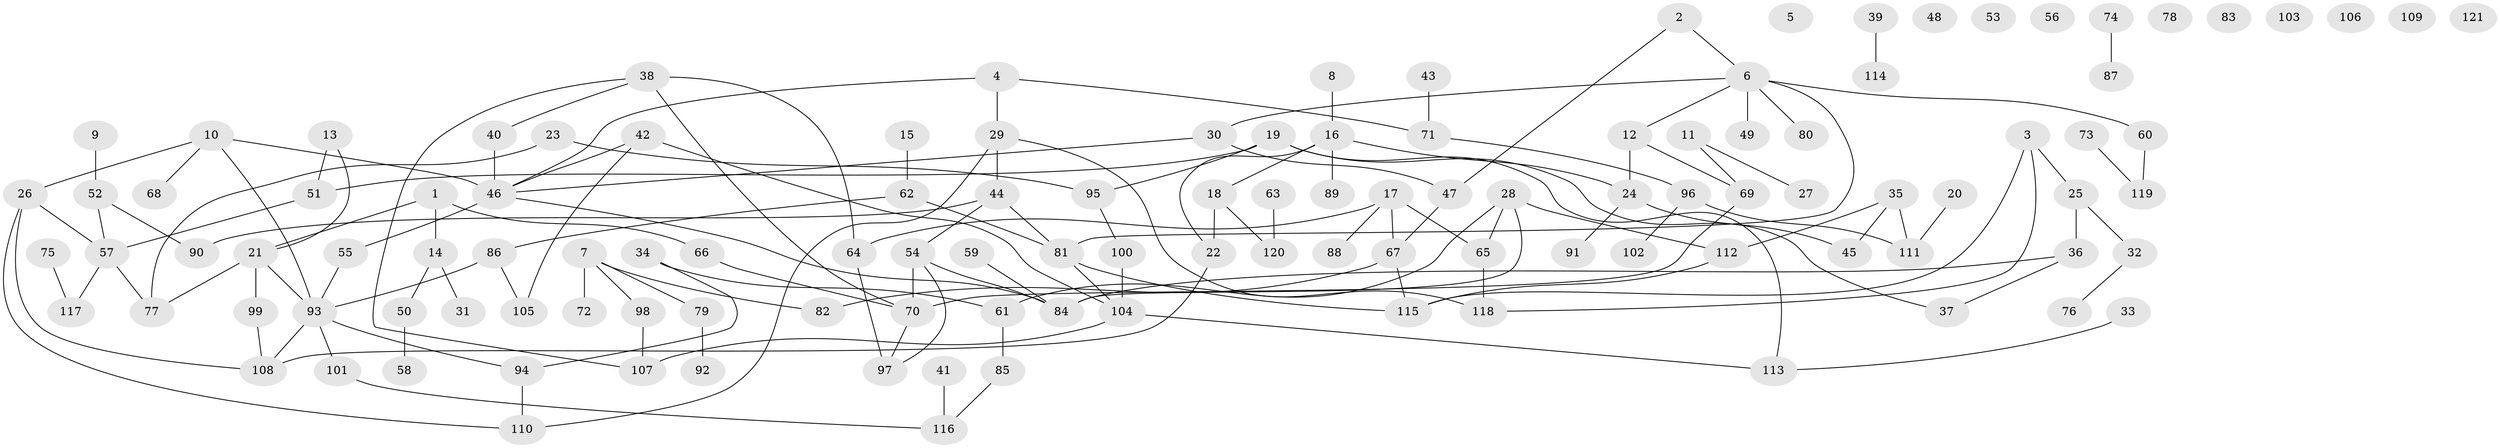 // Generated by graph-tools (version 1.1) at 2025/25/03/09/25 03:25:17]
// undirected, 121 vertices, 146 edges
graph export_dot {
graph [start="1"]
  node [color=gray90,style=filled];
  1;
  2;
  3;
  4;
  5;
  6;
  7;
  8;
  9;
  10;
  11;
  12;
  13;
  14;
  15;
  16;
  17;
  18;
  19;
  20;
  21;
  22;
  23;
  24;
  25;
  26;
  27;
  28;
  29;
  30;
  31;
  32;
  33;
  34;
  35;
  36;
  37;
  38;
  39;
  40;
  41;
  42;
  43;
  44;
  45;
  46;
  47;
  48;
  49;
  50;
  51;
  52;
  53;
  54;
  55;
  56;
  57;
  58;
  59;
  60;
  61;
  62;
  63;
  64;
  65;
  66;
  67;
  68;
  69;
  70;
  71;
  72;
  73;
  74;
  75;
  76;
  77;
  78;
  79;
  80;
  81;
  82;
  83;
  84;
  85;
  86;
  87;
  88;
  89;
  90;
  91;
  92;
  93;
  94;
  95;
  96;
  97;
  98;
  99;
  100;
  101;
  102;
  103;
  104;
  105;
  106;
  107;
  108;
  109;
  110;
  111;
  112;
  113;
  114;
  115;
  116;
  117;
  118;
  119;
  120;
  121;
  1 -- 14;
  1 -- 21;
  1 -- 66;
  2 -- 6;
  2 -- 47;
  3 -- 25;
  3 -- 115;
  3 -- 118;
  4 -- 29;
  4 -- 46;
  4 -- 71;
  6 -- 12;
  6 -- 30;
  6 -- 49;
  6 -- 60;
  6 -- 80;
  6 -- 81;
  7 -- 72;
  7 -- 79;
  7 -- 82;
  7 -- 98;
  8 -- 16;
  9 -- 52;
  10 -- 26;
  10 -- 46;
  10 -- 68;
  10 -- 93;
  11 -- 27;
  11 -- 69;
  12 -- 24;
  12 -- 69;
  13 -- 21;
  13 -- 51;
  14 -- 31;
  14 -- 50;
  15 -- 62;
  16 -- 18;
  16 -- 22;
  16 -- 24;
  16 -- 89;
  17 -- 64;
  17 -- 65;
  17 -- 67;
  17 -- 88;
  18 -- 22;
  18 -- 120;
  19 -- 37;
  19 -- 51;
  19 -- 95;
  19 -- 113;
  20 -- 111;
  21 -- 77;
  21 -- 93;
  21 -- 99;
  22 -- 108;
  23 -- 77;
  23 -- 95;
  24 -- 45;
  24 -- 91;
  25 -- 32;
  25 -- 36;
  26 -- 57;
  26 -- 108;
  26 -- 110;
  28 -- 61;
  28 -- 65;
  28 -- 84;
  28 -- 112;
  29 -- 44;
  29 -- 110;
  29 -- 118;
  30 -- 46;
  30 -- 47;
  32 -- 76;
  33 -- 113;
  34 -- 61;
  34 -- 94;
  35 -- 45;
  35 -- 111;
  35 -- 112;
  36 -- 37;
  36 -- 84;
  38 -- 40;
  38 -- 64;
  38 -- 70;
  38 -- 107;
  39 -- 114;
  40 -- 46;
  41 -- 116;
  42 -- 46;
  42 -- 104;
  42 -- 105;
  43 -- 71;
  44 -- 54;
  44 -- 81;
  44 -- 90;
  46 -- 55;
  46 -- 84;
  47 -- 67;
  50 -- 58;
  51 -- 57;
  52 -- 57;
  52 -- 90;
  54 -- 70;
  54 -- 84;
  54 -- 97;
  55 -- 93;
  57 -- 77;
  57 -- 117;
  59 -- 84;
  60 -- 119;
  61 -- 85;
  62 -- 81;
  62 -- 86;
  63 -- 120;
  64 -- 97;
  65 -- 118;
  66 -- 70;
  67 -- 82;
  67 -- 115;
  69 -- 70;
  70 -- 97;
  71 -- 96;
  73 -- 119;
  74 -- 87;
  75 -- 117;
  79 -- 92;
  81 -- 104;
  81 -- 115;
  85 -- 116;
  86 -- 93;
  86 -- 105;
  93 -- 94;
  93 -- 101;
  93 -- 108;
  94 -- 110;
  95 -- 100;
  96 -- 102;
  96 -- 111;
  98 -- 107;
  99 -- 108;
  100 -- 104;
  101 -- 116;
  104 -- 107;
  104 -- 113;
  112 -- 115;
}
